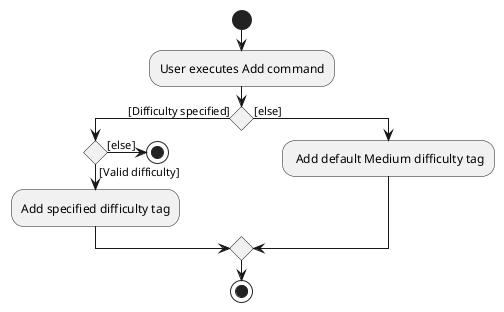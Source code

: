 @startuml
start
:User executes Add command;

'Since the beta syntax does not support placing the condition outside the
'diamond we place it as the true branch instead.

if () then ([Difficulty specified])
    if () then ([Valid difficulty])
    :Add specified difficulty tag;
    else ([else])
        stop
    endif
   else ([else])
       : Add default Medium difficulty tag;
endif
stop
@enduml
